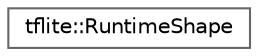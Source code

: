 digraph "Graphical Class Hierarchy"
{
 // LATEX_PDF_SIZE
  bgcolor="transparent";
  edge [fontname=Helvetica,fontsize=10,labelfontname=Helvetica,labelfontsize=10];
  node [fontname=Helvetica,fontsize=10,shape=box,height=0.2,width=0.4];
  rankdir="LR";
  Node0 [id="Node000000",label="tflite::RuntimeShape",height=0.2,width=0.4,color="grey40", fillcolor="white", style="filled",URL="$classtflite_1_1_runtime_shape.html",tooltip=" "];
}
